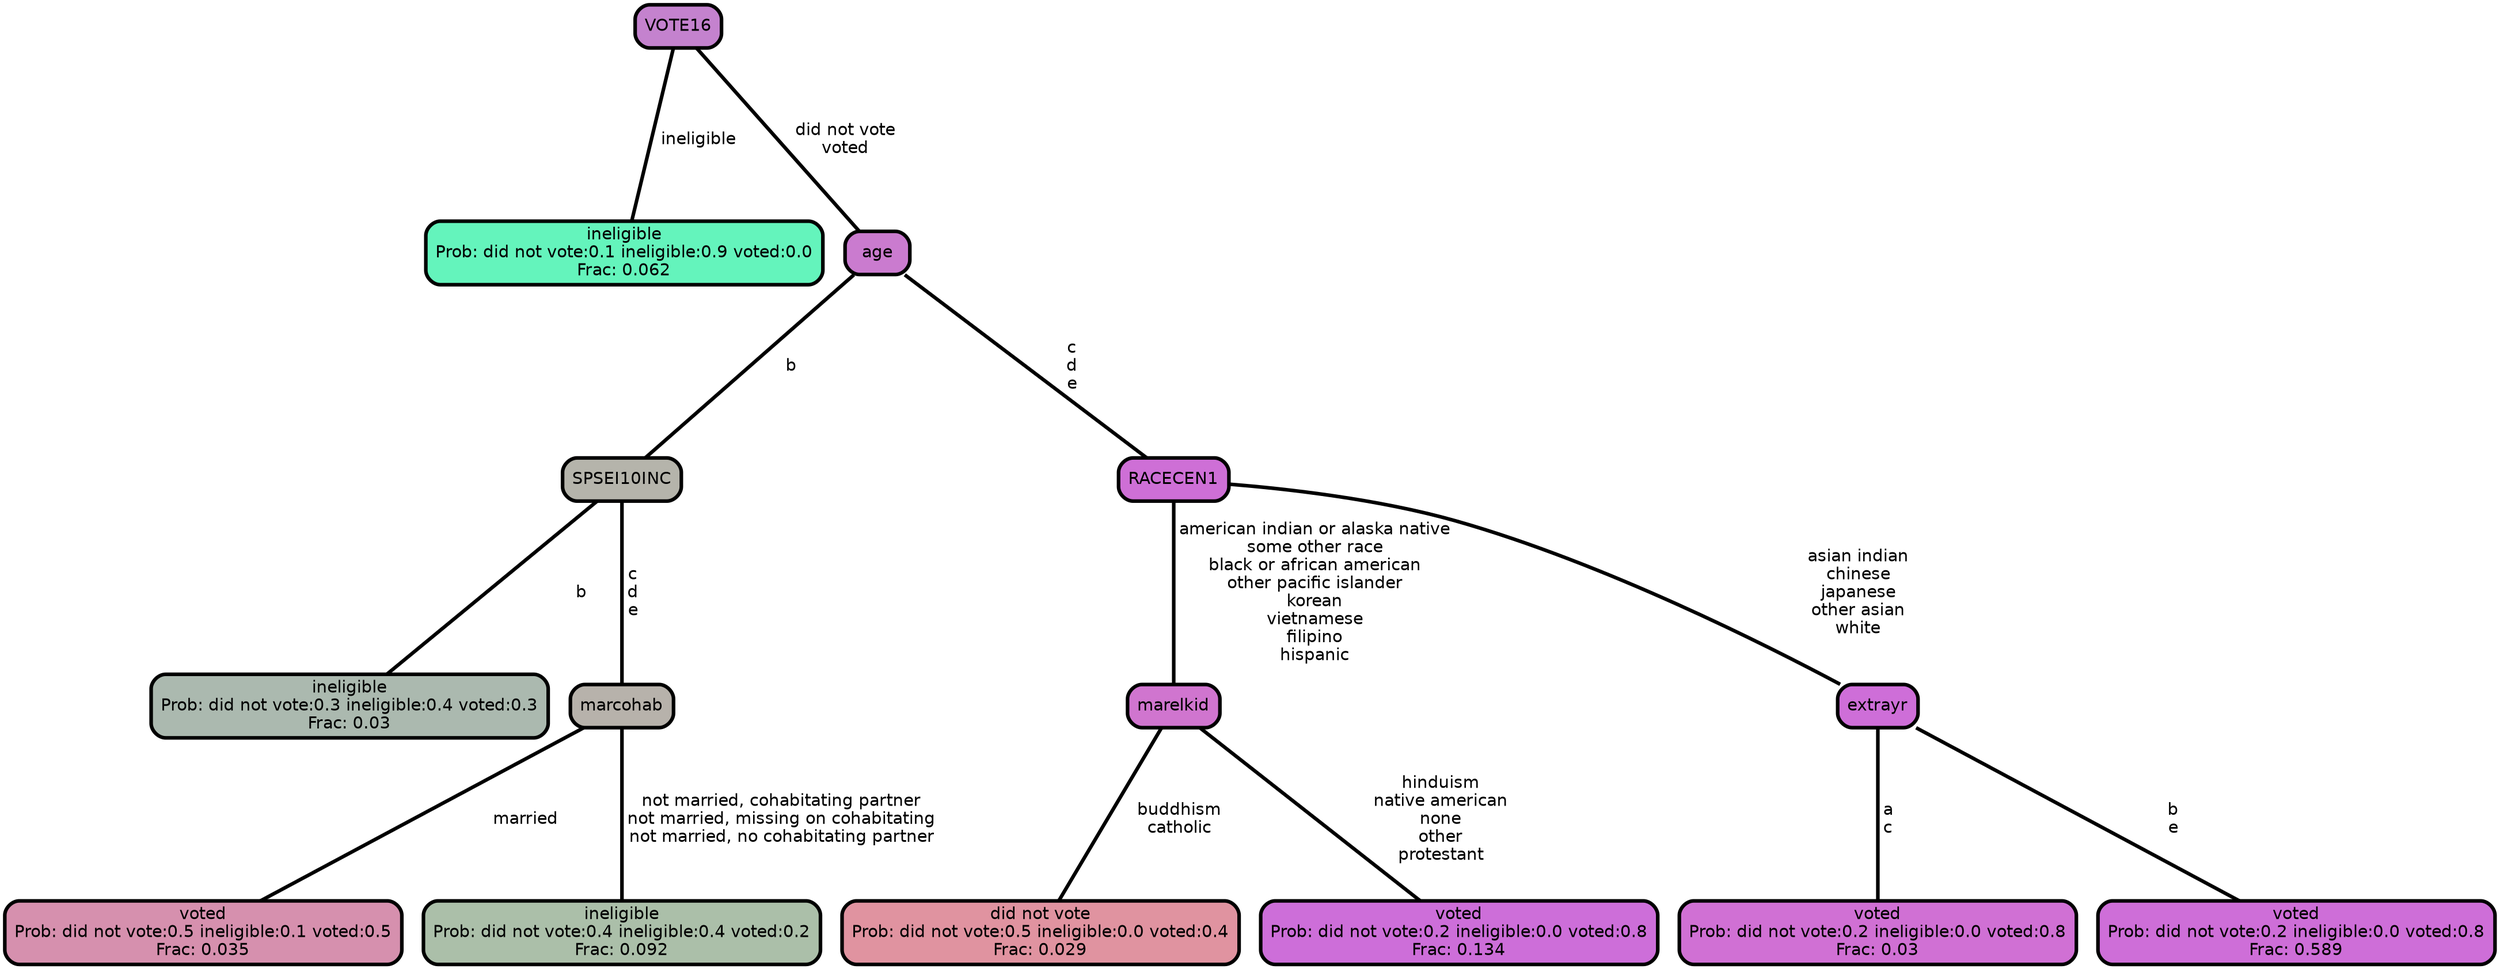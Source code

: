graph Tree {
node [shape=box, style="filled, rounded",color="black",penwidth="3",fontcolor="black",                 fontname=helvetica] ;
graph [ranksep="0 equally", splines=straight,                 bgcolor=transparent, dpi=200] ;
edge [fontname=helvetica, color=black] ;
0 [label="ineligible
Prob: did not vote:0.1 ineligible:0.9 voted:0.0
Frac: 0.062", fillcolor="#64f4bc"] ;
1 [label="VOTE16", fillcolor="#c482ce"] ;
2 [label="ineligible
Prob: did not vote:0.3 ineligible:0.4 voted:0.3
Frac: 0.03", fillcolor="#abb9af"] ;
3 [label="SPSEI10INC", fillcolor="#b5b4ab"] ;
4 [label="voted
Prob: did not vote:0.5 ineligible:0.1 voted:0.5
Frac: 0.035", fillcolor="#d690ae"] ;
5 [label="marcohab", fillcolor="#b7b2ab"] ;
6 [label="ineligible
Prob: did not vote:0.4 ineligible:0.4 voted:0.2
Frac: 0.092", fillcolor="#abbfa9"] ;
7 [label="age", fillcolor="#ca7bcf"] ;
8 [label="did not vote
Prob: did not vote:0.5 ineligible:0.0 voted:0.4
Frac: 0.029", fillcolor="#e093a0"] ;
9 [label="marelkid", fillcolor="#d075cf"] ;
10 [label="voted
Prob: did not vote:0.2 ineligible:0.0 voted:0.8
Frac: 0.134", fillcolor="#cd6ed9"] ;
11 [label="RACECEN1", fillcolor="#ce6fd6"] ;
12 [label="voted
Prob: did not vote:0.2 ineligible:0.0 voted:0.8
Frac: 0.03", fillcolor="#d070d4"] ;
13 [label="extrayr", fillcolor="#ce6ed8"] ;
14 [label="voted
Prob: did not vote:0.2 ineligible:0.0 voted:0.8
Frac: 0.589", fillcolor="#ce6ed8"] ;
1 -- 0 [label=" ineligible",penwidth=3] ;
1 -- 7 [label=" did not vote\n voted",penwidth=3] ;
3 -- 2 [label=" b",penwidth=3] ;
3 -- 5 [label=" c\n d\n e",penwidth=3] ;
5 -- 4 [label=" married",penwidth=3] ;
5 -- 6 [label=" not married, cohabitating partner\n not married, missing on cohabitating\n not married, no cohabitating partner",penwidth=3] ;
7 -- 3 [label=" b",penwidth=3] ;
7 -- 11 [label=" c\n d\n e",penwidth=3] ;
9 -- 8 [label=" buddhism\n catholic",penwidth=3] ;
9 -- 10 [label=" hinduism\n native american\n none\n other\n protestant",penwidth=3] ;
11 -- 9 [label=" american indian or alaska native\n some other race\n black or african american\n other pacific islander\n korean\n vietnamese\n filipino\n hispanic",penwidth=3] ;
11 -- 13 [label=" asian indian\n chinese\n japanese\n other asian\n white",penwidth=3] ;
13 -- 12 [label=" a\n c",penwidth=3] ;
13 -- 14 [label=" b\n e",penwidth=3] ;
{rank = same;}}